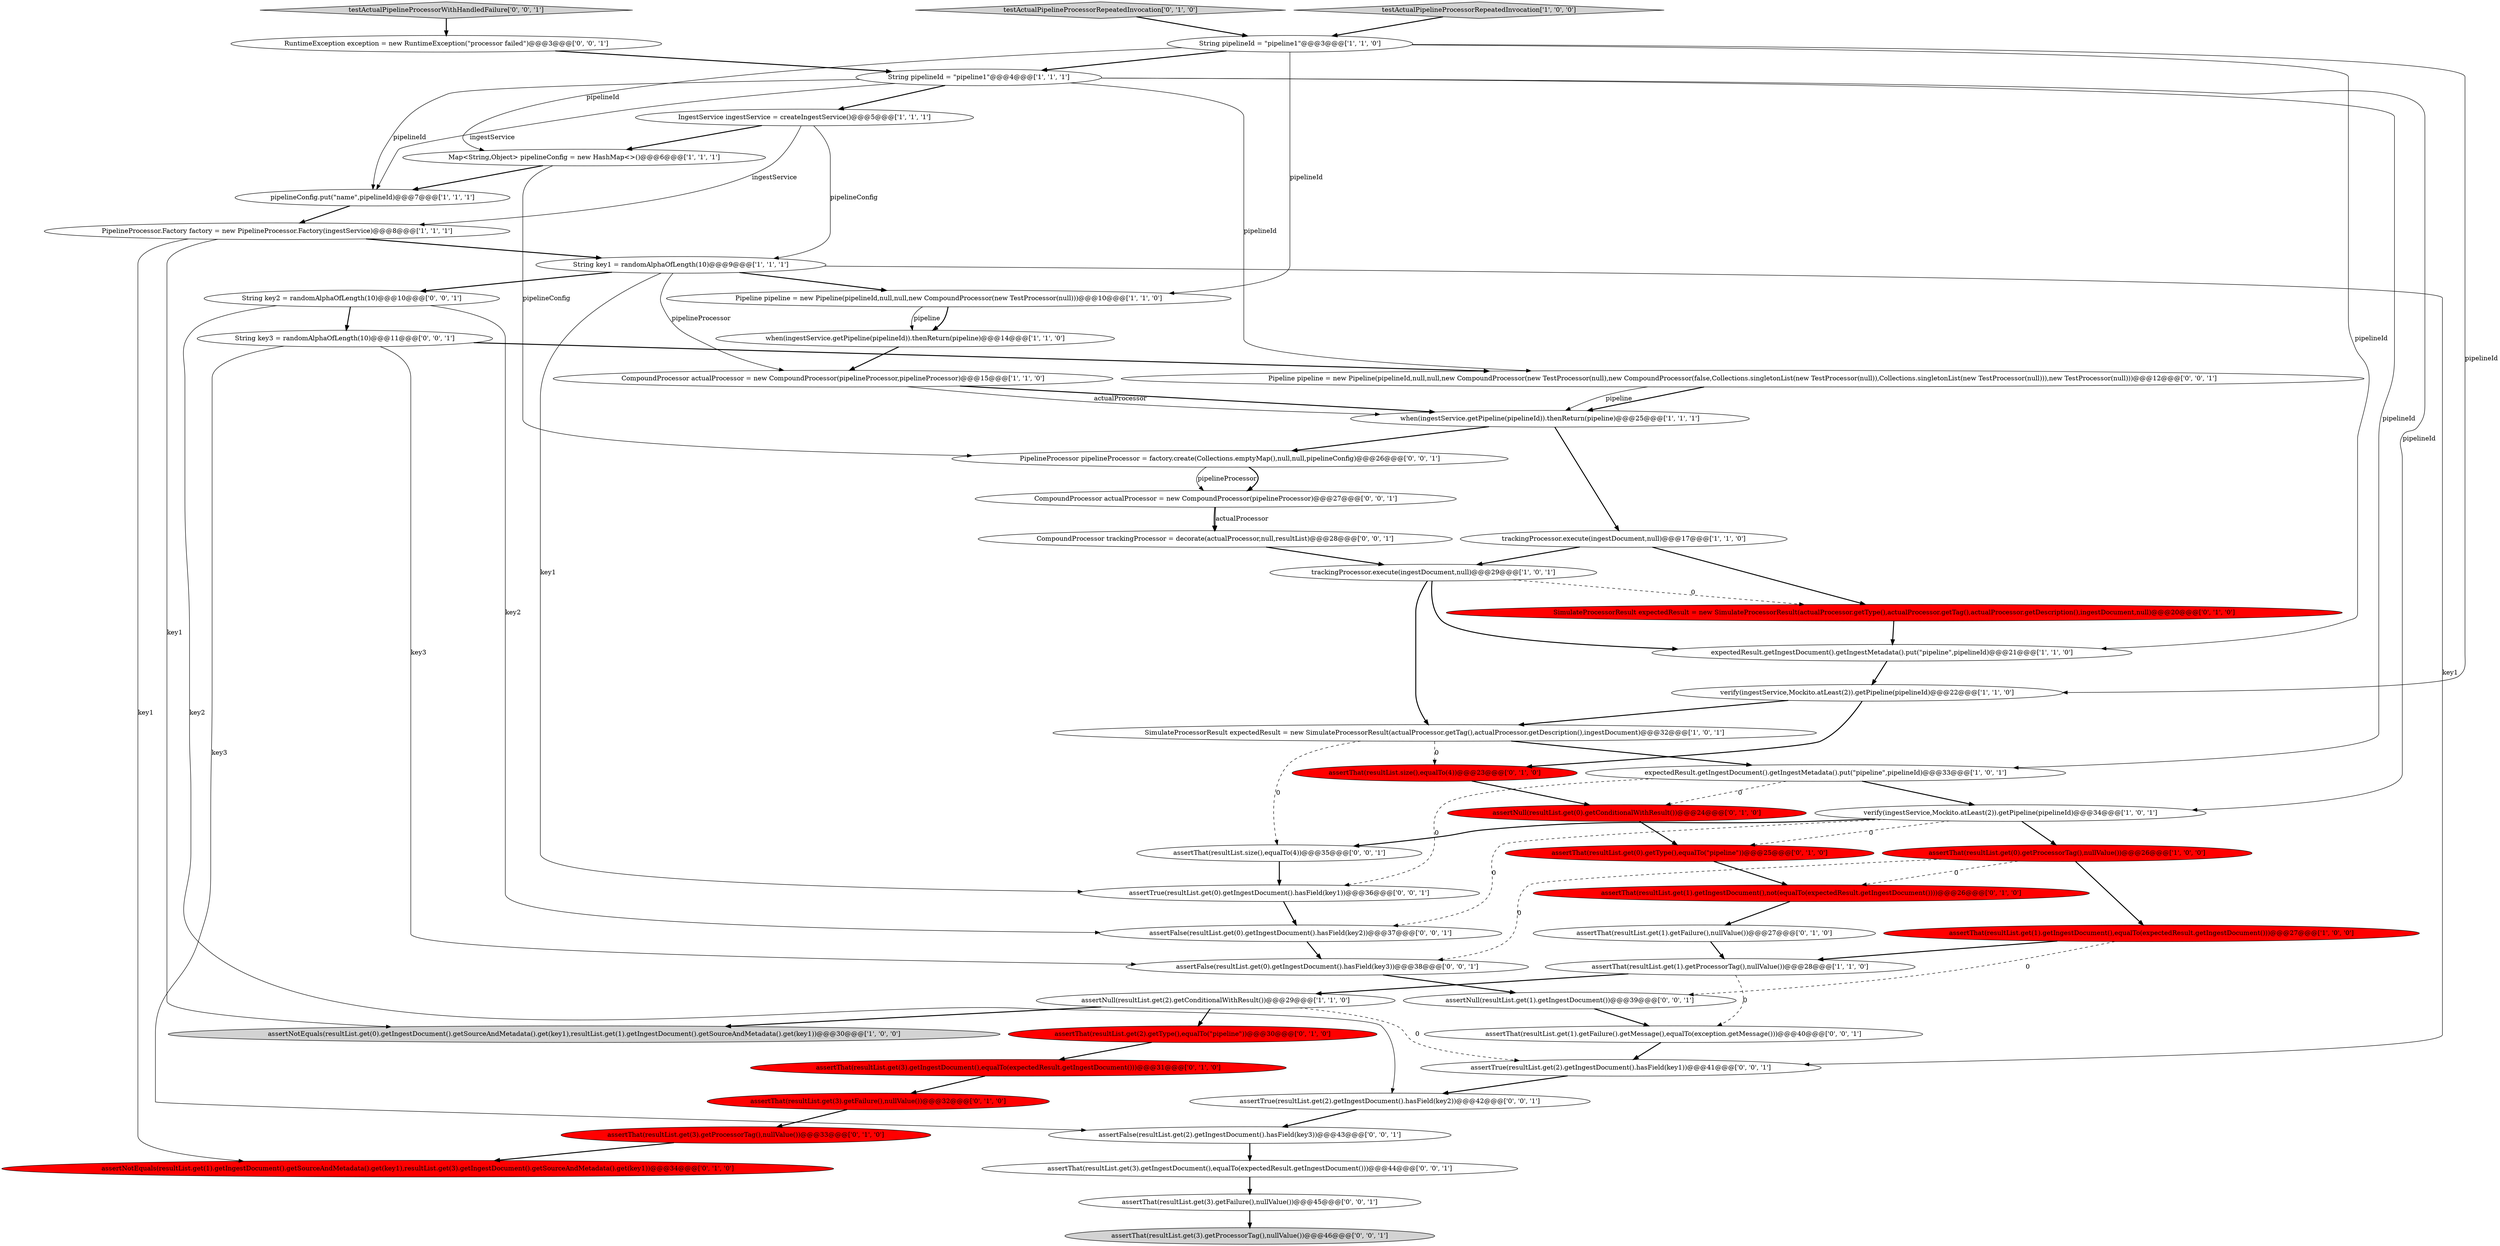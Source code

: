 digraph {
53 [style = filled, label = "CompoundProcessor trackingProcessor = decorate(actualProcessor,null,resultList)@@@28@@@['0', '0', '1']", fillcolor = white, shape = ellipse image = "AAA0AAABBB3BBB"];
41 [style = filled, label = "CompoundProcessor actualProcessor = new CompoundProcessor(pipelineProcessor)@@@27@@@['0', '0', '1']", fillcolor = white, shape = ellipse image = "AAA0AAABBB3BBB"];
3 [style = filled, label = "Pipeline pipeline = new Pipeline(pipelineId,null,null,new CompoundProcessor(new TestProcessor(null)))@@@10@@@['1', '1', '0']", fillcolor = white, shape = ellipse image = "AAA0AAABBB1BBB"];
51 [style = filled, label = "assertThat(resultList.size(),equalTo(4))@@@35@@@['0', '0', '1']", fillcolor = white, shape = ellipse image = "AAA0AAABBB3BBB"];
44 [style = filled, label = "testActualPipelineProcessorWithHandledFailure['0', '0', '1']", fillcolor = lightgray, shape = diamond image = "AAA0AAABBB3BBB"];
35 [style = filled, label = "assertThat(resultList.get(2).getType(),equalTo(\"pipeline\"))@@@30@@@['0', '1', '0']", fillcolor = red, shape = ellipse image = "AAA1AAABBB2BBB"];
18 [style = filled, label = "trackingProcessor.execute(ingestDocument,null)@@@17@@@['1', '1', '0']", fillcolor = white, shape = ellipse image = "AAA0AAABBB1BBB"];
31 [style = filled, label = "assertThat(resultList.get(3).getProcessorTag(),nullValue())@@@33@@@['0', '1', '0']", fillcolor = red, shape = ellipse image = "AAA1AAABBB2BBB"];
39 [style = filled, label = "assertTrue(resultList.get(2).getIngestDocument().hasField(key1))@@@41@@@['0', '0', '1']", fillcolor = white, shape = ellipse image = "AAA0AAABBB3BBB"];
14 [style = filled, label = "verify(ingestService,Mockito.atLeast(2)).getPipeline(pipelineId)@@@22@@@['1', '1', '0']", fillcolor = white, shape = ellipse image = "AAA0AAABBB1BBB"];
5 [style = filled, label = "assertThat(resultList.get(1).getProcessorTag(),nullValue())@@@28@@@['1', '1', '0']", fillcolor = white, shape = ellipse image = "AAA0AAABBB1BBB"];
28 [style = filled, label = "assertNull(resultList.get(0).getConditionalWithResult())@@@24@@@['0', '1', '0']", fillcolor = red, shape = ellipse image = "AAA1AAABBB2BBB"];
0 [style = filled, label = "String key1 = randomAlphaOfLength(10)@@@9@@@['1', '1', '1']", fillcolor = white, shape = ellipse image = "AAA0AAABBB1BBB"];
8 [style = filled, label = "pipelineConfig.put(\"name\",pipelineId)@@@7@@@['1', '1', '1']", fillcolor = white, shape = ellipse image = "AAA0AAABBB1BBB"];
42 [style = filled, label = "assertThat(resultList.get(3).getFailure(),nullValue())@@@45@@@['0', '0', '1']", fillcolor = white, shape = ellipse image = "AAA0AAABBB3BBB"];
30 [style = filled, label = "assertThat(resultList.get(0).getType(),equalTo(\"pipeline\"))@@@25@@@['0', '1', '0']", fillcolor = red, shape = ellipse image = "AAA1AAABBB2BBB"];
52 [style = filled, label = "RuntimeException exception = new RuntimeException(\"processor failed\")@@@3@@@['0', '0', '1']", fillcolor = white, shape = ellipse image = "AAA0AAABBB3BBB"];
54 [style = filled, label = "assertFalse(resultList.get(0).getIngestDocument().hasField(key3))@@@38@@@['0', '0', '1']", fillcolor = white, shape = ellipse image = "AAA0AAABBB3BBB"];
25 [style = filled, label = "assertThat(resultList.get(3).getIngestDocument(),equalTo(expectedResult.getIngestDocument()))@@@31@@@['0', '1', '0']", fillcolor = red, shape = ellipse image = "AAA1AAABBB2BBB"];
22 [style = filled, label = "testActualPipelineProcessorRepeatedInvocation['1', '0', '0']", fillcolor = lightgray, shape = diamond image = "AAA0AAABBB1BBB"];
19 [style = filled, label = "expectedResult.getIngestDocument().getIngestMetadata().put(\"pipeline\",pipelineId)@@@33@@@['1', '0', '1']", fillcolor = white, shape = ellipse image = "AAA0AAABBB1BBB"];
27 [style = filled, label = "SimulateProcessorResult expectedResult = new SimulateProcessorResult(actualProcessor.getType(),actualProcessor.getTag(),actualProcessor.getDescription(),ingestDocument,null)@@@20@@@['0', '1', '0']", fillcolor = red, shape = ellipse image = "AAA1AAABBB2BBB"];
15 [style = filled, label = "String pipelineId = \"pipeline1\"@@@4@@@['1', '1', '1']", fillcolor = white, shape = ellipse image = "AAA0AAABBB1BBB"];
11 [style = filled, label = "when(ingestService.getPipeline(pipelineId)).thenReturn(pipeline)@@@14@@@['1', '1', '0']", fillcolor = white, shape = ellipse image = "AAA0AAABBB1BBB"];
9 [style = filled, label = "Map<String,Object> pipelineConfig = new HashMap<>()@@@6@@@['1', '1', '1']", fillcolor = white, shape = ellipse image = "AAA0AAABBB1BBB"];
32 [style = filled, label = "assertNotEquals(resultList.get(1).getIngestDocument().getSourceAndMetadata().get(key1),resultList.get(3).getIngestDocument().getSourceAndMetadata().get(key1))@@@34@@@['0', '1', '0']", fillcolor = red, shape = ellipse image = "AAA1AAABBB2BBB"];
49 [style = filled, label = "assertThat(resultList.get(3).getProcessorTag(),nullValue())@@@46@@@['0', '0', '1']", fillcolor = lightgray, shape = ellipse image = "AAA0AAABBB3BBB"];
55 [style = filled, label = "assertThat(resultList.get(3).getIngestDocument(),equalTo(expectedResult.getIngestDocument()))@@@44@@@['0', '0', '1']", fillcolor = white, shape = ellipse image = "AAA0AAABBB3BBB"];
10 [style = filled, label = "SimulateProcessorResult expectedResult = new SimulateProcessorResult(actualProcessor.getTag(),actualProcessor.getDescription(),ingestDocument)@@@32@@@['1', '0', '1']", fillcolor = white, shape = ellipse image = "AAA0AAABBB1BBB"];
43 [style = filled, label = "assertTrue(resultList.get(0).getIngestDocument().hasField(key1))@@@36@@@['0', '0', '1']", fillcolor = white, shape = ellipse image = "AAA0AAABBB3BBB"];
20 [style = filled, label = "assertThat(resultList.get(1).getIngestDocument(),equalTo(expectedResult.getIngestDocument()))@@@27@@@['1', '0', '0']", fillcolor = red, shape = ellipse image = "AAA1AAABBB1BBB"];
50 [style = filled, label = "String key3 = randomAlphaOfLength(10)@@@11@@@['0', '0', '1']", fillcolor = white, shape = ellipse image = "AAA0AAABBB3BBB"];
47 [style = filled, label = "PipelineProcessor pipelineProcessor = factory.create(Collections.emptyMap(),null,null,pipelineConfig)@@@26@@@['0', '0', '1']", fillcolor = white, shape = ellipse image = "AAA0AAABBB3BBB"];
4 [style = filled, label = "trackingProcessor.execute(ingestDocument,null)@@@29@@@['1', '0', '1']", fillcolor = white, shape = ellipse image = "AAA0AAABBB1BBB"];
12 [style = filled, label = "CompoundProcessor actualProcessor = new CompoundProcessor(pipelineProcessor,pipelineProcessor)@@@15@@@['1', '1', '0']", fillcolor = white, shape = ellipse image = "AAA0AAABBB1BBB"];
21 [style = filled, label = "assertNull(resultList.get(2).getConditionalWithResult())@@@29@@@['1', '1', '0']", fillcolor = white, shape = ellipse image = "AAA0AAABBB1BBB"];
36 [style = filled, label = "assertFalse(resultList.get(2).getIngestDocument().hasField(key3))@@@43@@@['0', '0', '1']", fillcolor = white, shape = ellipse image = "AAA0AAABBB3BBB"];
16 [style = filled, label = "verify(ingestService,Mockito.atLeast(2)).getPipeline(pipelineId)@@@34@@@['1', '0', '1']", fillcolor = white, shape = ellipse image = "AAA0AAABBB1BBB"];
46 [style = filled, label = "Pipeline pipeline = new Pipeline(pipelineId,null,null,new CompoundProcessor(new TestProcessor(null),new CompoundProcessor(false,Collections.singletonList(new TestProcessor(null)),Collections.singletonList(new TestProcessor(null))),new TestProcessor(null)))@@@12@@@['0', '0', '1']", fillcolor = white, shape = ellipse image = "AAA0AAABBB3BBB"];
26 [style = filled, label = "assertThat(resultList.get(3).getFailure(),nullValue())@@@32@@@['0', '1', '0']", fillcolor = red, shape = ellipse image = "AAA1AAABBB2BBB"];
2 [style = filled, label = "IngestService ingestService = createIngestService()@@@5@@@['1', '1', '1']", fillcolor = white, shape = ellipse image = "AAA0AAABBB1BBB"];
38 [style = filled, label = "assertTrue(resultList.get(2).getIngestDocument().hasField(key2))@@@42@@@['0', '0', '1']", fillcolor = white, shape = ellipse image = "AAA0AAABBB3BBB"];
40 [style = filled, label = "String key2 = randomAlphaOfLength(10)@@@10@@@['0', '0', '1']", fillcolor = white, shape = ellipse image = "AAA0AAABBB3BBB"];
45 [style = filled, label = "assertThat(resultList.get(1).getFailure().getMessage(),equalTo(exception.getMessage()))@@@40@@@['0', '0', '1']", fillcolor = white, shape = ellipse image = "AAA0AAABBB3BBB"];
1 [style = filled, label = "String pipelineId = \"pipeline1\"@@@3@@@['1', '1', '0']", fillcolor = white, shape = ellipse image = "AAA0AAABBB1BBB"];
17 [style = filled, label = "assertThat(resultList.get(0).getProcessorTag(),nullValue())@@@26@@@['1', '0', '0']", fillcolor = red, shape = ellipse image = "AAA1AAABBB1BBB"];
7 [style = filled, label = "when(ingestService.getPipeline(pipelineId)).thenReturn(pipeline)@@@25@@@['1', '1', '1']", fillcolor = white, shape = ellipse image = "AAA0AAABBB1BBB"];
37 [style = filled, label = "assertFalse(resultList.get(0).getIngestDocument().hasField(key2))@@@37@@@['0', '0', '1']", fillcolor = white, shape = ellipse image = "AAA0AAABBB3BBB"];
33 [style = filled, label = "testActualPipelineProcessorRepeatedInvocation['0', '1', '0']", fillcolor = lightgray, shape = diamond image = "AAA0AAABBB2BBB"];
48 [style = filled, label = "assertNull(resultList.get(1).getIngestDocument())@@@39@@@['0', '0', '1']", fillcolor = white, shape = ellipse image = "AAA0AAABBB3BBB"];
13 [style = filled, label = "PipelineProcessor.Factory factory = new PipelineProcessor.Factory(ingestService)@@@8@@@['1', '1', '1']", fillcolor = white, shape = ellipse image = "AAA0AAABBB1BBB"];
29 [style = filled, label = "assertThat(resultList.get(1).getIngestDocument(),not(equalTo(expectedResult.getIngestDocument())))@@@26@@@['0', '1', '0']", fillcolor = red, shape = ellipse image = "AAA1AAABBB2BBB"];
6 [style = filled, label = "expectedResult.getIngestDocument().getIngestMetadata().put(\"pipeline\",pipelineId)@@@21@@@['1', '1', '0']", fillcolor = white, shape = ellipse image = "AAA0AAABBB1BBB"];
23 [style = filled, label = "assertNotEquals(resultList.get(0).getIngestDocument().getSourceAndMetadata().get(key1),resultList.get(1).getIngestDocument().getSourceAndMetadata().get(key1))@@@30@@@['1', '0', '0']", fillcolor = lightgray, shape = ellipse image = "AAA0AAABBB1BBB"];
24 [style = filled, label = "assertThat(resultList.get(1).getFailure(),nullValue())@@@27@@@['0', '1', '0']", fillcolor = white, shape = ellipse image = "AAA0AAABBB2BBB"];
34 [style = filled, label = "assertThat(resultList.size(),equalTo(4))@@@23@@@['0', '1', '0']", fillcolor = red, shape = ellipse image = "AAA1AAABBB2BBB"];
16->51 [style = bold, label=""];
10->34 [style = dashed, label="0"];
15->19 [style = solid, label="pipelineId"];
10->19 [style = bold, label=""];
15->8 [style = solid, label="pipelineId"];
1->14 [style = solid, label="pipelineId"];
15->16 [style = solid, label="pipelineId"];
50->54 [style = solid, label="key3"];
1->6 [style = solid, label="pipelineId"];
30->29 [style = bold, label=""];
12->7 [style = bold, label=""];
36->55 [style = bold, label=""];
10->51 [style = dashed, label="0"];
46->7 [style = bold, label=""];
39->38 [style = bold, label=""];
0->40 [style = bold, label=""];
21->35 [style = bold, label=""];
46->7 [style = solid, label="pipeline"];
19->28 [style = dashed, label="0"];
17->20 [style = bold, label=""];
0->3 [style = bold, label=""];
40->50 [style = bold, label=""];
2->13 [style = solid, label="ingestService"];
16->37 [style = dashed, label="0"];
28->30 [style = bold, label=""];
3->11 [style = bold, label=""];
14->10 [style = bold, label=""];
11->12 [style = bold, label=""];
20->48 [style = dashed, label="0"];
2->9 [style = bold, label=""];
16->17 [style = bold, label=""];
9->8 [style = bold, label=""];
24->5 [style = bold, label=""];
47->41 [style = solid, label="pipelineProcessor"];
41->53 [style = bold, label=""];
5->21 [style = bold, label=""];
18->4 [style = bold, label=""];
5->45 [style = dashed, label="0"];
25->26 [style = bold, label=""];
47->41 [style = bold, label=""];
0->39 [style = solid, label="key1"];
13->0 [style = bold, label=""];
21->23 [style = bold, label=""];
52->15 [style = bold, label=""];
4->10 [style = bold, label=""];
3->11 [style = solid, label="pipeline"];
41->53 [style = solid, label="actualProcessor"];
31->32 [style = bold, label=""];
4->27 [style = dashed, label="0"];
55->42 [style = bold, label=""];
50->36 [style = solid, label="key3"];
21->39 [style = dashed, label="0"];
19->16 [style = bold, label=""];
13->23 [style = solid, label="key1"];
35->25 [style = bold, label=""];
2->0 [style = solid, label="pipelineConfig"];
34->28 [style = bold, label=""];
1->3 [style = solid, label="pipelineId"];
26->31 [style = bold, label=""];
16->30 [style = dashed, label="0"];
7->18 [style = bold, label=""];
9->47 [style = solid, label="pipelineConfig"];
51->43 [style = bold, label=""];
15->8 [style = solid, label="ingestService"];
22->1 [style = bold, label=""];
12->7 [style = solid, label="actualProcessor"];
45->39 [style = bold, label=""];
8->13 [style = bold, label=""];
40->37 [style = solid, label="key2"];
15->2 [style = bold, label=""];
13->32 [style = solid, label="key1"];
4->6 [style = bold, label=""];
7->47 [style = bold, label=""];
50->46 [style = bold, label=""];
1->15 [style = bold, label=""];
14->34 [style = bold, label=""];
54->48 [style = bold, label=""];
38->36 [style = bold, label=""];
33->1 [style = bold, label=""];
0->12 [style = solid, label="pipelineProcessor"];
43->37 [style = bold, label=""];
17->29 [style = dashed, label="0"];
27->6 [style = bold, label=""];
40->38 [style = solid, label="key2"];
20->5 [style = bold, label=""];
37->54 [style = bold, label=""];
1->9 [style = solid, label="pipelineId"];
6->14 [style = bold, label=""];
48->45 [style = bold, label=""];
0->43 [style = solid, label="key1"];
18->27 [style = bold, label=""];
19->43 [style = dashed, label="0"];
44->52 [style = bold, label=""];
42->49 [style = bold, label=""];
53->4 [style = bold, label=""];
15->46 [style = solid, label="pipelineId"];
29->24 [style = bold, label=""];
17->54 [style = dashed, label="0"];
}
